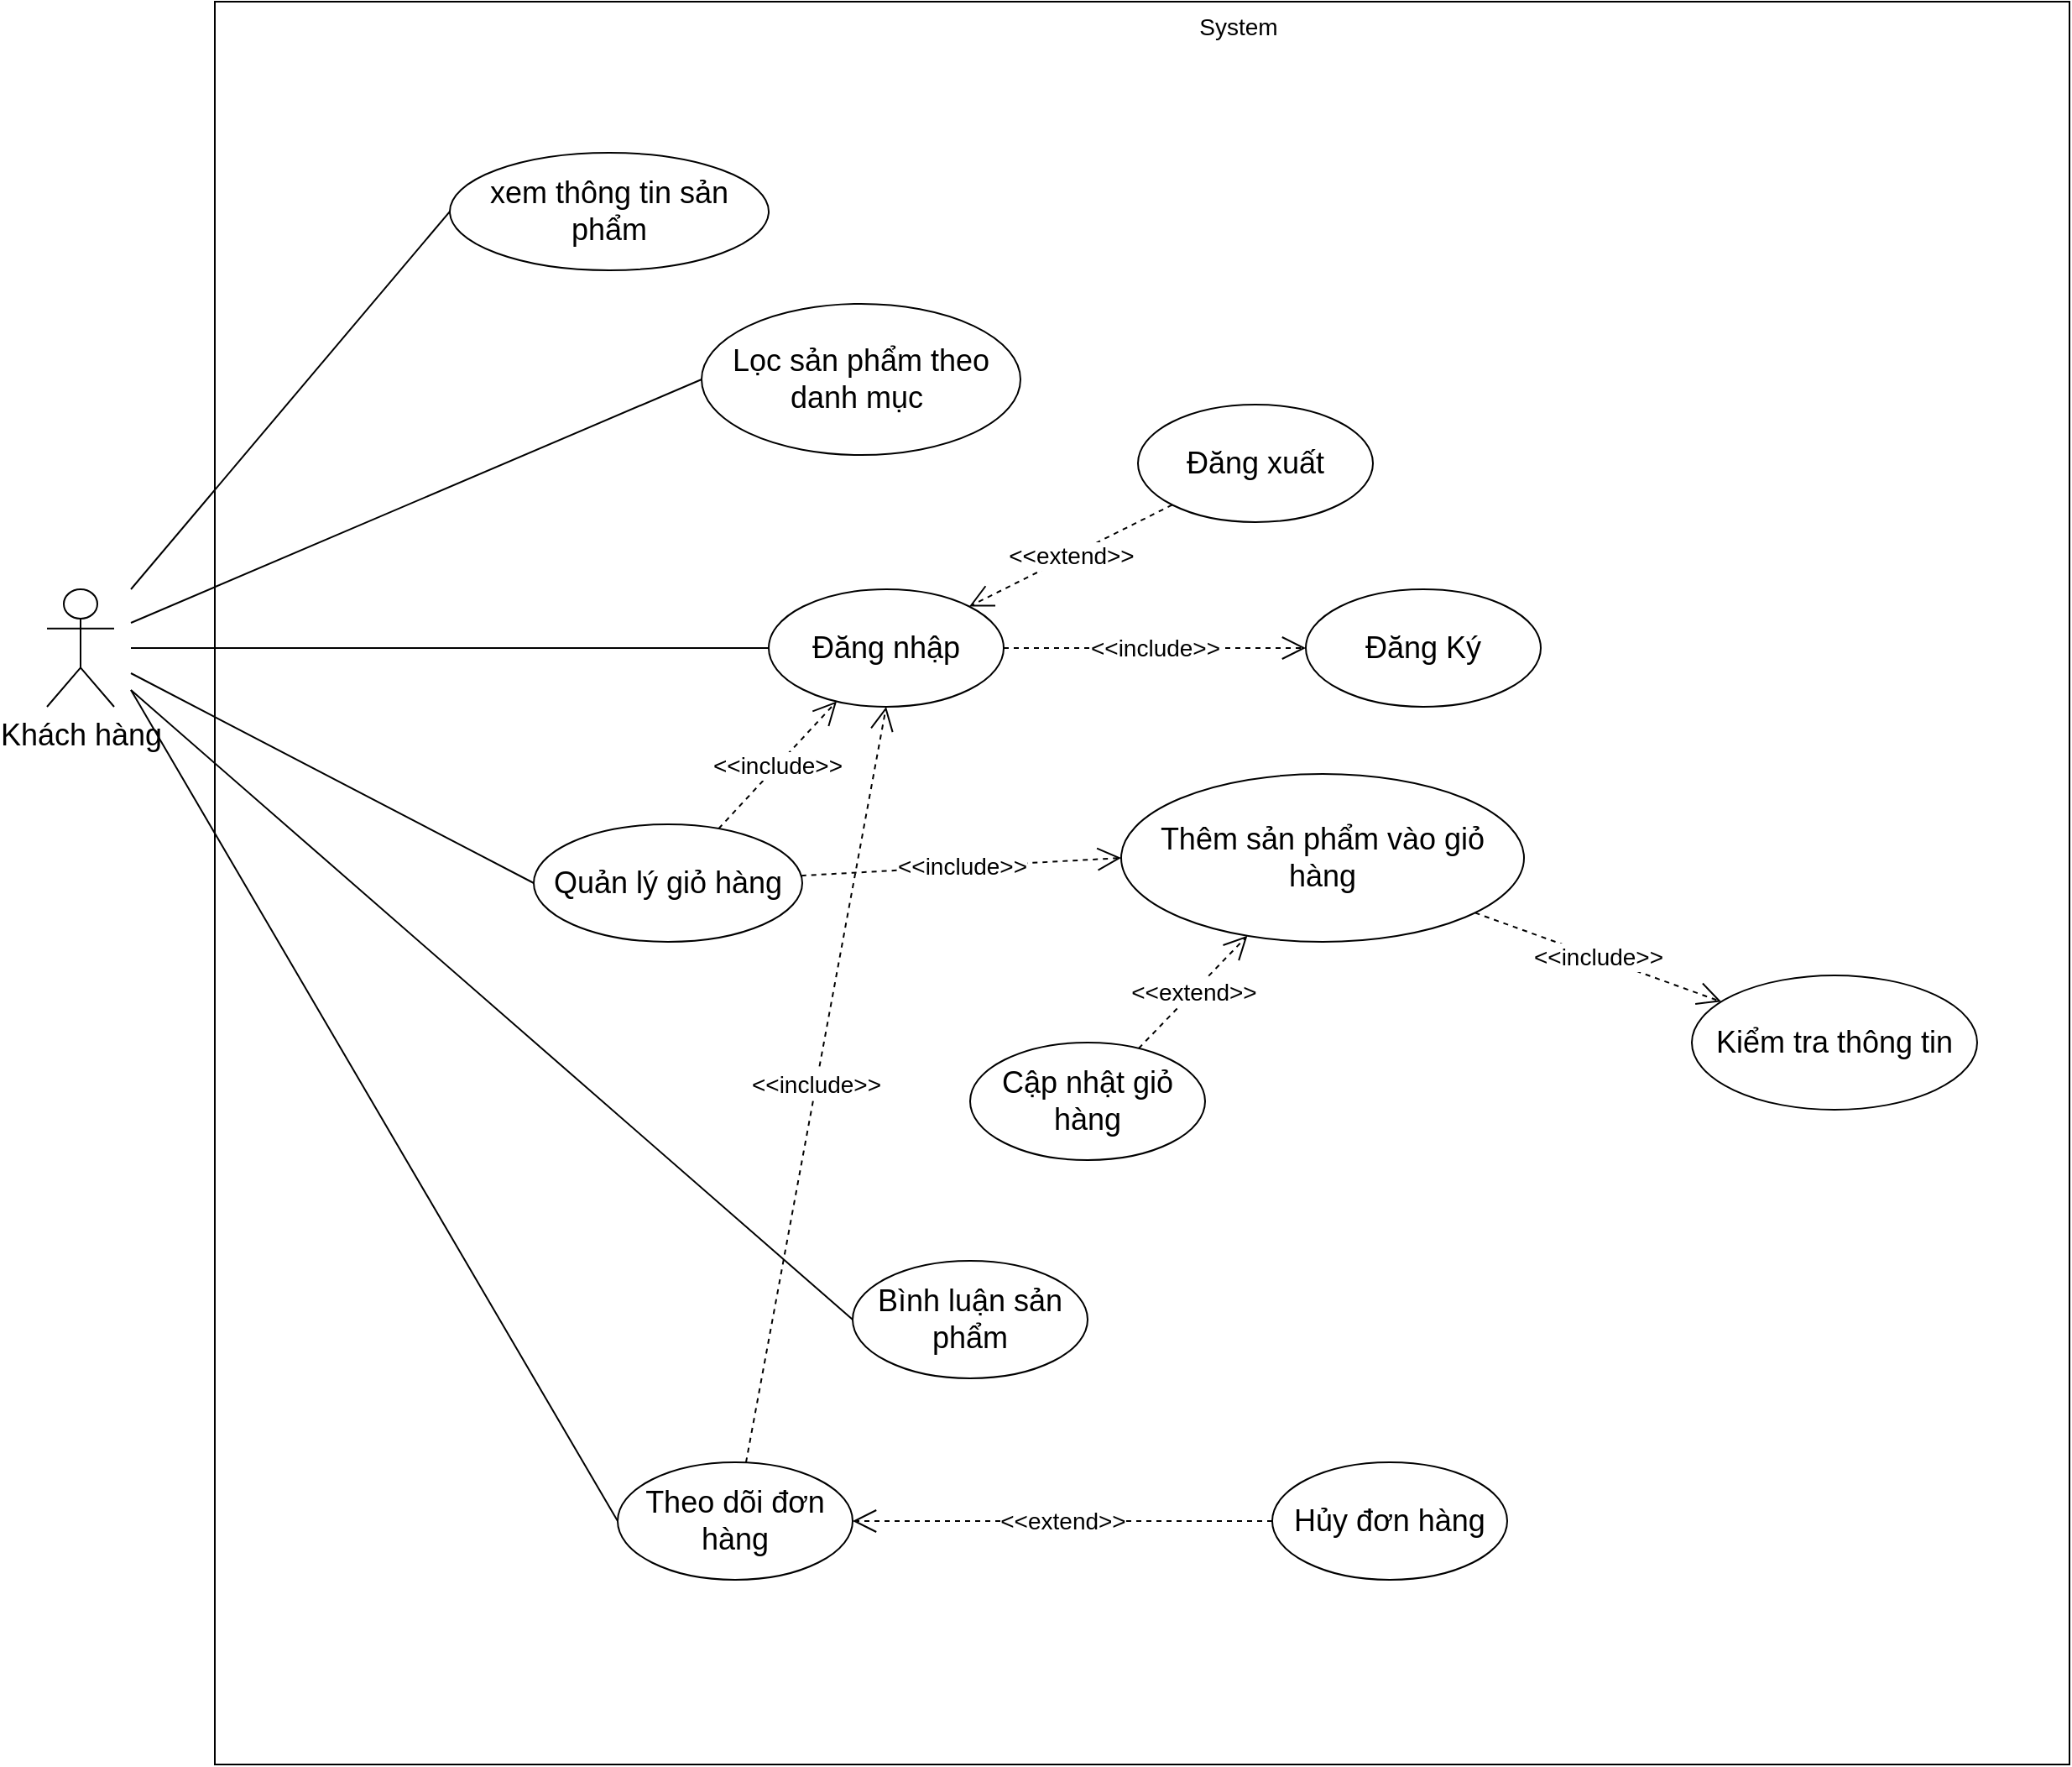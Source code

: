 <mxfile version="22.1.2" type="device">
  <diagram name="Page-1" id="Rt3XKLxJc3b8QOI7InUt">
    <mxGraphModel dx="1674" dy="836" grid="1" gridSize="10" guides="1" tooltips="1" connect="1" arrows="1" fold="1" page="1" pageScale="1" pageWidth="850" pageHeight="1100" math="0" shadow="0">
      <root>
        <mxCell id="0" />
        <mxCell id="1" parent="0" />
        <mxCell id="5Uhh3eDOOOBOVCzr4W_w-1" value="&lt;font style=&quot;font-size: 18px;&quot;&gt;Khách hàng&lt;/font&gt;" style="shape=umlActor;verticalLabelPosition=bottom;verticalAlign=top;html=1;" parent="1" vertex="1">
          <mxGeometry x="70" y="360" width="40" height="70" as="geometry" />
        </mxCell>
        <mxCell id="5Uhh3eDOOOBOVCzr4W_w-2" value="" style="rounded=0;whiteSpace=wrap;html=1;" parent="1" vertex="1">
          <mxGeometry x="170" y="10" width="1105" height="1050" as="geometry" />
        </mxCell>
        <mxCell id="5Uhh3eDOOOBOVCzr4W_w-4" value="&lt;font style=&quot;font-size: 14px;&quot;&gt;System&lt;/font&gt;" style="text;html=1;strokeColor=none;fillColor=none;align=center;verticalAlign=middle;whiteSpace=wrap;rounded=0;" parent="1" vertex="1">
          <mxGeometry x="710" y="10" width="140" height="30" as="geometry" />
        </mxCell>
        <mxCell id="5Uhh3eDOOOBOVCzr4W_w-5" value="&lt;font style=&quot;font-size: 18px;&quot;&gt;Đăng nhập&lt;/font&gt;" style="ellipse;whiteSpace=wrap;html=1;" parent="1" vertex="1">
          <mxGeometry x="500" y="360" width="140" height="70" as="geometry" />
        </mxCell>
        <mxCell id="5Uhh3eDOOOBOVCzr4W_w-7" value="&lt;span style=&quot;font-size: 18px;&quot;&gt;Đăng Ký&lt;/span&gt;" style="ellipse;whiteSpace=wrap;html=1;" parent="1" vertex="1">
          <mxGeometry x="820" y="360" width="140" height="70" as="geometry" />
        </mxCell>
        <mxCell id="5Uhh3eDOOOBOVCzr4W_w-8" value="&lt;font style=&quot;font-size: 18px;&quot;&gt;xem thông tin sản phẩm&lt;/font&gt;" style="ellipse;whiteSpace=wrap;html=1;" parent="1" vertex="1">
          <mxGeometry x="310" y="100" width="190" height="70" as="geometry" />
        </mxCell>
        <mxCell id="5Uhh3eDOOOBOVCzr4W_w-9" value="&lt;font style=&quot;font-size: 18px;&quot;&gt;Lọc sản phẩm theo danh mục&amp;nbsp;&lt;/font&gt;" style="ellipse;whiteSpace=wrap;html=1;" parent="1" vertex="1">
          <mxGeometry x="460" y="190" width="190" height="90" as="geometry" />
        </mxCell>
        <mxCell id="5Uhh3eDOOOBOVCzr4W_w-10" value="&lt;font style=&quot;font-size: 18px;&quot;&gt;Quản lý giỏ hàng&lt;/font&gt;" style="ellipse;whiteSpace=wrap;html=1;" parent="1" vertex="1">
          <mxGeometry x="360" y="500" width="160" height="70" as="geometry" />
        </mxCell>
        <mxCell id="5Uhh3eDOOOBOVCzr4W_w-11" value="&lt;font style=&quot;font-size: 18px;&quot;&gt;Thêm sản phẩm vào giỏ hàng&lt;/font&gt;" style="ellipse;whiteSpace=wrap;html=1;" parent="1" vertex="1">
          <mxGeometry x="710" y="470" width="240" height="100" as="geometry" />
        </mxCell>
        <mxCell id="5Uhh3eDOOOBOVCzr4W_w-12" value="&lt;font style=&quot;font-size: 18px;&quot;&gt;Cập nhật giỏ hàng&lt;/font&gt;" style="ellipse;whiteSpace=wrap;html=1;" parent="1" vertex="1">
          <mxGeometry x="620" y="630" width="140" height="70" as="geometry" />
        </mxCell>
        <mxCell id="5Uhh3eDOOOBOVCzr4W_w-13" value="&lt;font style=&quot;font-size: 18px;&quot;&gt;Theo dõi đơn hàng&lt;/font&gt;" style="ellipse;whiteSpace=wrap;html=1;" parent="1" vertex="1">
          <mxGeometry x="410" y="880" width="140" height="70" as="geometry" />
        </mxCell>
        <mxCell id="5Uhh3eDOOOBOVCzr4W_w-14" value="" style="endArrow=none;html=1;rounded=0;exitX=0;exitY=0.5;exitDx=0;exitDy=0;" parent="1" source="5Uhh3eDOOOBOVCzr4W_w-8" edge="1">
          <mxGeometry width="50" height="50" relative="1" as="geometry">
            <mxPoint x="330" y="510" as="sourcePoint" />
            <mxPoint x="120" y="360" as="targetPoint" />
          </mxGeometry>
        </mxCell>
        <mxCell id="5Uhh3eDOOOBOVCzr4W_w-15" value="" style="endArrow=none;html=1;rounded=0;entryX=0;entryY=0.5;entryDx=0;entryDy=0;" parent="1" target="5Uhh3eDOOOBOVCzr4W_w-9" edge="1">
          <mxGeometry width="50" height="50" relative="1" as="geometry">
            <mxPoint x="120" y="380" as="sourcePoint" />
            <mxPoint x="380" y="460" as="targetPoint" />
          </mxGeometry>
        </mxCell>
        <mxCell id="5Uhh3eDOOOBOVCzr4W_w-16" value="" style="endArrow=none;html=1;rounded=0;entryX=0;entryY=0.5;entryDx=0;entryDy=0;" parent="1" target="5Uhh3eDOOOBOVCzr4W_w-5" edge="1">
          <mxGeometry width="50" height="50" relative="1" as="geometry">
            <mxPoint x="120" y="395" as="sourcePoint" />
            <mxPoint x="380" y="460" as="targetPoint" />
          </mxGeometry>
        </mxCell>
        <mxCell id="5Uhh3eDOOOBOVCzr4W_w-17" value="" style="endArrow=none;html=1;rounded=0;entryX=0;entryY=0.5;entryDx=0;entryDy=0;" parent="1" target="5Uhh3eDOOOBOVCzr4W_w-10" edge="1">
          <mxGeometry width="50" height="50" relative="1" as="geometry">
            <mxPoint x="120" y="410" as="sourcePoint" />
            <mxPoint x="380" y="460" as="targetPoint" />
            <Array as="points" />
          </mxGeometry>
        </mxCell>
        <mxCell id="5Uhh3eDOOOBOVCzr4W_w-18" value="" style="endArrow=none;html=1;rounded=0;exitX=0;exitY=0.5;exitDx=0;exitDy=0;" parent="1" source="5Uhh3eDOOOBOVCzr4W_w-13" edge="1">
          <mxGeometry width="50" height="50" relative="1" as="geometry">
            <mxPoint x="330" y="510" as="sourcePoint" />
            <mxPoint x="120" y="420" as="targetPoint" />
          </mxGeometry>
        </mxCell>
        <mxCell id="5Uhh3eDOOOBOVCzr4W_w-19" value="&lt;font style=&quot;font-size: 14px;&quot;&gt;&amp;lt;&amp;lt;include&amp;gt;&amp;gt;&lt;/font&gt;" style="endArrow=open;endSize=12;dashed=1;html=1;rounded=0;entryX=0;entryY=0.5;entryDx=0;entryDy=0;exitX=1;exitY=0.5;exitDx=0;exitDy=0;" parent="1" source="5Uhh3eDOOOBOVCzr4W_w-5" target="5Uhh3eDOOOBOVCzr4W_w-7" edge="1">
          <mxGeometry width="160" relative="1" as="geometry">
            <mxPoint x="300" y="490" as="sourcePoint" />
            <mxPoint x="460" y="490" as="targetPoint" />
            <mxPoint as="offset" />
          </mxGeometry>
        </mxCell>
        <mxCell id="5Uhh3eDOOOBOVCzr4W_w-20" value="&lt;font style=&quot;font-size: 14px;&quot;&gt;&amp;lt;&amp;lt;include&amp;gt;&amp;gt;&lt;/font&gt;" style="endArrow=open;endSize=12;dashed=1;html=1;rounded=0;" parent="1" source="5Uhh3eDOOOBOVCzr4W_w-10" target="5Uhh3eDOOOBOVCzr4W_w-5" edge="1">
          <mxGeometry width="160" relative="1" as="geometry">
            <mxPoint x="1100" y="510" as="sourcePoint" />
            <mxPoint x="528" y="425" as="targetPoint" />
          </mxGeometry>
        </mxCell>
        <mxCell id="5Uhh3eDOOOBOVCzr4W_w-21" value="&lt;font style=&quot;font-size: 14px;&quot;&gt;&amp;lt;&amp;lt;include&amp;gt;&amp;gt;&lt;/font&gt;" style="endArrow=open;endSize=12;dashed=1;html=1;rounded=0;" parent="1" source="5Uhh3eDOOOBOVCzr4W_w-13" edge="1">
          <mxGeometry width="160" relative="1" as="geometry">
            <mxPoint x="1120" y="510" as="sourcePoint" />
            <mxPoint x="570" y="430" as="targetPoint" />
          </mxGeometry>
        </mxCell>
        <mxCell id="5Uhh3eDOOOBOVCzr4W_w-22" value="&lt;font style=&quot;font-size: 18px;&quot;&gt;Đăng xuất&lt;/font&gt;" style="ellipse;whiteSpace=wrap;html=1;" parent="1" vertex="1">
          <mxGeometry x="720" y="250" width="140" height="70" as="geometry" />
        </mxCell>
        <mxCell id="5Uhh3eDOOOBOVCzr4W_w-23" value="&lt;font style=&quot;font-size: 14px;&quot;&gt;&amp;lt;&amp;lt;include&amp;gt;&amp;gt;&lt;/font&gt;" style="endArrow=open;endSize=12;dashed=1;html=1;rounded=0;entryX=0;entryY=0.5;entryDx=0;entryDy=0;" parent="1" source="5Uhh3eDOOOBOVCzr4W_w-10" target="5Uhh3eDOOOBOVCzr4W_w-11" edge="1">
          <mxGeometry width="160" relative="1" as="geometry">
            <mxPoint x="1050" y="380" as="sourcePoint" />
            <mxPoint x="1154" y="298" as="targetPoint" />
          </mxGeometry>
        </mxCell>
        <mxCell id="5Uhh3eDOOOBOVCzr4W_w-24" value="&lt;span style=&quot;font-size: 14px;&quot;&gt;&amp;lt;&amp;lt;extend&amp;gt;&amp;gt;&lt;/span&gt;" style="endArrow=open;endSize=12;dashed=1;html=1;rounded=0;" parent="1" source="5Uhh3eDOOOBOVCzr4W_w-12" target="5Uhh3eDOOOBOVCzr4W_w-11" edge="1">
          <mxGeometry width="160" relative="1" as="geometry">
            <mxPoint x="1130" y="530" as="sourcePoint" />
            <mxPoint x="1336" y="515" as="targetPoint" />
          </mxGeometry>
        </mxCell>
        <mxCell id="5Uhh3eDOOOBOVCzr4W_w-25" value="&lt;span style=&quot;font-size: 14px;&quot;&gt;&amp;lt;&amp;lt;extend&amp;gt;&amp;gt;&lt;/span&gt;" style="endArrow=open;endSize=12;dashed=1;html=1;rounded=0;" parent="1" source="5Uhh3eDOOOBOVCzr4W_w-22" target="5Uhh3eDOOOBOVCzr4W_w-5" edge="1">
          <mxGeometry width="160" relative="1" as="geometry">
            <mxPoint x="1190" y="440" as="sourcePoint" />
            <mxPoint x="1279" y="371" as="targetPoint" />
          </mxGeometry>
        </mxCell>
        <mxCell id="edpUSs8hN7W5pZ-8gBGb-1" value="&lt;font style=&quot;font-size: 18px;&quot;&gt;Kiểm tra thông tin&lt;/font&gt;" style="ellipse;whiteSpace=wrap;html=1;" parent="1" vertex="1">
          <mxGeometry x="1050" y="590" width="170" height="80" as="geometry" />
        </mxCell>
        <mxCell id="edpUSs8hN7W5pZ-8gBGb-2" value="&lt;font style=&quot;font-size: 14px;&quot;&gt;&amp;lt;&amp;lt;include&amp;gt;&amp;gt;&lt;/font&gt;" style="endArrow=open;endSize=12;dashed=1;html=1;rounded=0;" parent="1" source="5Uhh3eDOOOBOVCzr4W_w-11" target="edpUSs8hN7W5pZ-8gBGb-1" edge="1">
          <mxGeometry width="160" relative="1" as="geometry">
            <mxPoint x="1530" y="460" as="sourcePoint" />
            <mxPoint x="1710" y="460" as="targetPoint" />
            <mxPoint as="offset" />
          </mxGeometry>
        </mxCell>
        <mxCell id="2fLoMGI1WDdi4XZTSESB-1" value="&lt;span style=&quot;font-size: 18px;&quot;&gt;Hủy đơn hàng&lt;/span&gt;" style="ellipse;whiteSpace=wrap;html=1;" parent="1" vertex="1">
          <mxGeometry x="800" y="880" width="140" height="70" as="geometry" />
        </mxCell>
        <mxCell id="2fLoMGI1WDdi4XZTSESB-3" value="&lt;span style=&quot;font-size: 14px;&quot;&gt;&amp;lt;&amp;lt;extend&amp;gt;&amp;gt;&lt;/span&gt;" style="endArrow=open;endSize=12;dashed=1;html=1;rounded=0;" parent="1" source="2fLoMGI1WDdi4XZTSESB-1" target="5Uhh3eDOOOBOVCzr4W_w-13" edge="1">
          <mxGeometry width="160" relative="1" as="geometry">
            <mxPoint x="60" y="720" as="sourcePoint" />
            <mxPoint x="124" y="652" as="targetPoint" />
          </mxGeometry>
        </mxCell>
        <mxCell id="Dc6FpIAwaK55kDuah258-1" value="&lt;font style=&quot;font-size: 18px;&quot;&gt;Bình luận sản phẩm&lt;/font&gt;" style="ellipse;whiteSpace=wrap;html=1;" vertex="1" parent="1">
          <mxGeometry x="550" y="760" width="140" height="70" as="geometry" />
        </mxCell>
        <mxCell id="Dc6FpIAwaK55kDuah258-2" value="" style="endArrow=none;html=1;rounded=0;entryX=0;entryY=0.5;entryDx=0;entryDy=0;" edge="1" parent="1" target="Dc6FpIAwaK55kDuah258-1">
          <mxGeometry width="50" height="50" relative="1" as="geometry">
            <mxPoint x="120" y="420" as="sourcePoint" />
            <mxPoint x="1670" y="825" as="targetPoint" />
            <Array as="points" />
          </mxGeometry>
        </mxCell>
      </root>
    </mxGraphModel>
  </diagram>
</mxfile>
